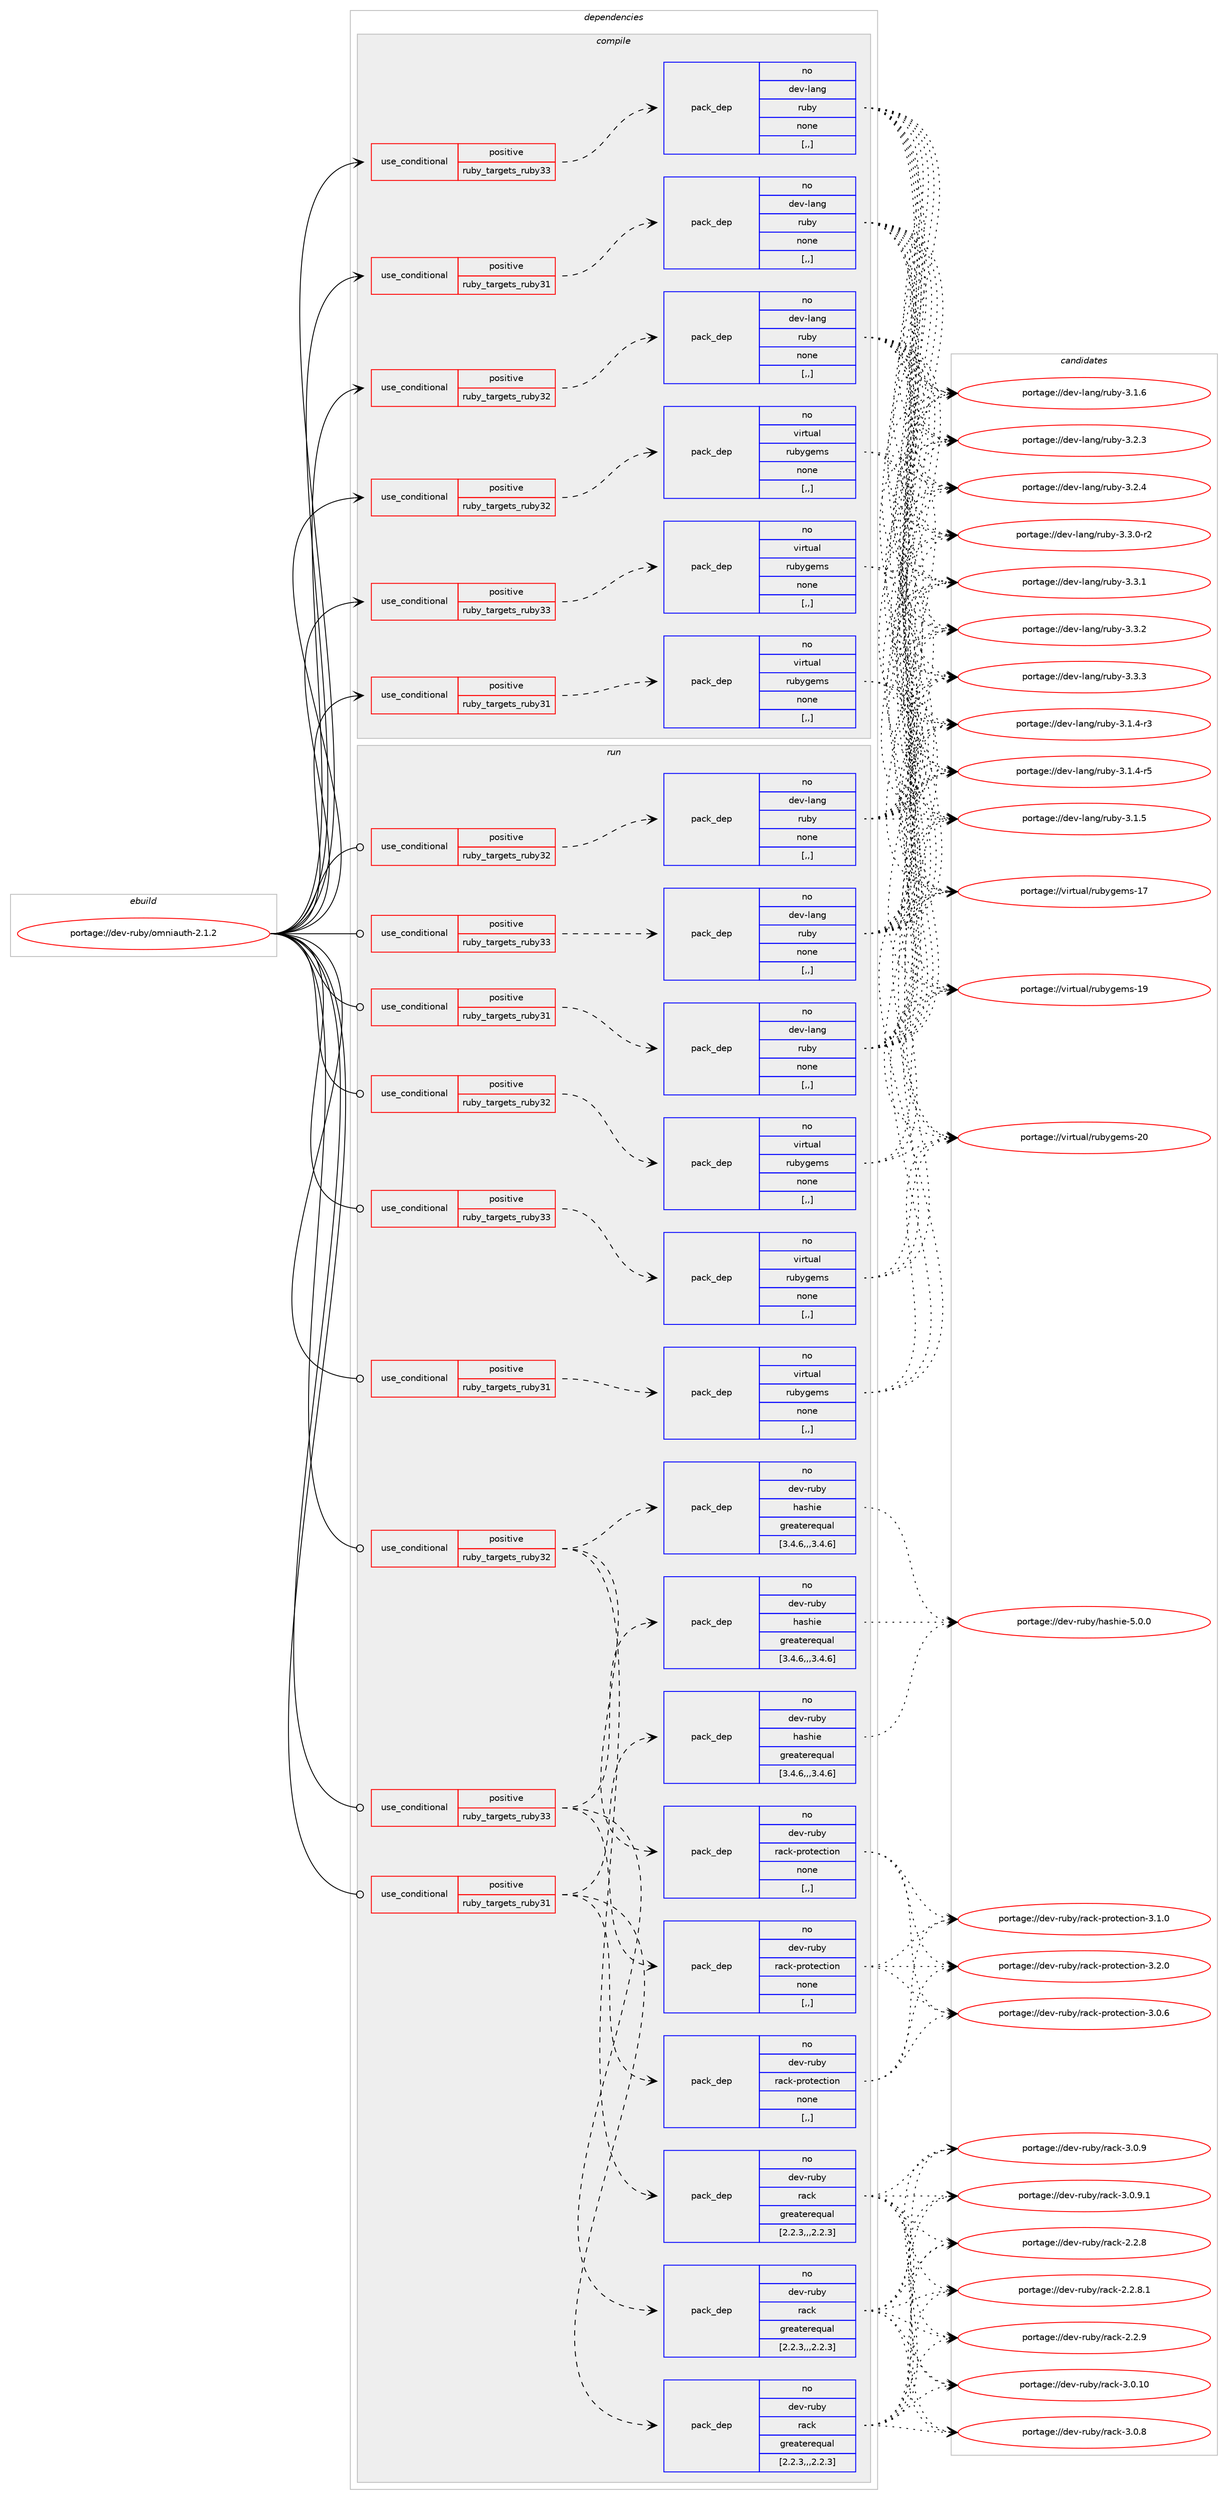 digraph prolog {

# *************
# Graph options
# *************

newrank=true;
concentrate=true;
compound=true;
graph [rankdir=LR,fontname=Helvetica,fontsize=10,ranksep=1.5];#, ranksep=2.5, nodesep=0.2];
edge  [arrowhead=vee];
node  [fontname=Helvetica,fontsize=10];

# **********
# The ebuild
# **********

subgraph cluster_leftcol {
color=gray;
rank=same;
label=<<i>ebuild</i>>;
id [label="portage://dev-ruby/omniauth-2.1.2", color=red, width=4, href="../dev-ruby/omniauth-2.1.2.svg"];
}

# ****************
# The dependencies
# ****************

subgraph cluster_midcol {
color=gray;
label=<<i>dependencies</i>>;
subgraph cluster_compile {
fillcolor="#eeeeee";
style=filled;
label=<<i>compile</i>>;
subgraph cond50680 {
dependency188908 [label=<<TABLE BORDER="0" CELLBORDER="1" CELLSPACING="0" CELLPADDING="4"><TR><TD ROWSPAN="3" CELLPADDING="10">use_conditional</TD></TR><TR><TD>positive</TD></TR><TR><TD>ruby_targets_ruby31</TD></TR></TABLE>>, shape=none, color=red];
subgraph pack136911 {
dependency188909 [label=<<TABLE BORDER="0" CELLBORDER="1" CELLSPACING="0" CELLPADDING="4" WIDTH="220"><TR><TD ROWSPAN="6" CELLPADDING="30">pack_dep</TD></TR><TR><TD WIDTH="110">no</TD></TR><TR><TD>dev-lang</TD></TR><TR><TD>ruby</TD></TR><TR><TD>none</TD></TR><TR><TD>[,,]</TD></TR></TABLE>>, shape=none, color=blue];
}
dependency188908:e -> dependency188909:w [weight=20,style="dashed",arrowhead="vee"];
}
id:e -> dependency188908:w [weight=20,style="solid",arrowhead="vee"];
subgraph cond50681 {
dependency188910 [label=<<TABLE BORDER="0" CELLBORDER="1" CELLSPACING="0" CELLPADDING="4"><TR><TD ROWSPAN="3" CELLPADDING="10">use_conditional</TD></TR><TR><TD>positive</TD></TR><TR><TD>ruby_targets_ruby31</TD></TR></TABLE>>, shape=none, color=red];
subgraph pack136912 {
dependency188911 [label=<<TABLE BORDER="0" CELLBORDER="1" CELLSPACING="0" CELLPADDING="4" WIDTH="220"><TR><TD ROWSPAN="6" CELLPADDING="30">pack_dep</TD></TR><TR><TD WIDTH="110">no</TD></TR><TR><TD>virtual</TD></TR><TR><TD>rubygems</TD></TR><TR><TD>none</TD></TR><TR><TD>[,,]</TD></TR></TABLE>>, shape=none, color=blue];
}
dependency188910:e -> dependency188911:w [weight=20,style="dashed",arrowhead="vee"];
}
id:e -> dependency188910:w [weight=20,style="solid",arrowhead="vee"];
subgraph cond50682 {
dependency188912 [label=<<TABLE BORDER="0" CELLBORDER="1" CELLSPACING="0" CELLPADDING="4"><TR><TD ROWSPAN="3" CELLPADDING="10">use_conditional</TD></TR><TR><TD>positive</TD></TR><TR><TD>ruby_targets_ruby32</TD></TR></TABLE>>, shape=none, color=red];
subgraph pack136913 {
dependency188913 [label=<<TABLE BORDER="0" CELLBORDER="1" CELLSPACING="0" CELLPADDING="4" WIDTH="220"><TR><TD ROWSPAN="6" CELLPADDING="30">pack_dep</TD></TR><TR><TD WIDTH="110">no</TD></TR><TR><TD>dev-lang</TD></TR><TR><TD>ruby</TD></TR><TR><TD>none</TD></TR><TR><TD>[,,]</TD></TR></TABLE>>, shape=none, color=blue];
}
dependency188912:e -> dependency188913:w [weight=20,style="dashed",arrowhead="vee"];
}
id:e -> dependency188912:w [weight=20,style="solid",arrowhead="vee"];
subgraph cond50683 {
dependency188914 [label=<<TABLE BORDER="0" CELLBORDER="1" CELLSPACING="0" CELLPADDING="4"><TR><TD ROWSPAN="3" CELLPADDING="10">use_conditional</TD></TR><TR><TD>positive</TD></TR><TR><TD>ruby_targets_ruby32</TD></TR></TABLE>>, shape=none, color=red];
subgraph pack136914 {
dependency188915 [label=<<TABLE BORDER="0" CELLBORDER="1" CELLSPACING="0" CELLPADDING="4" WIDTH="220"><TR><TD ROWSPAN="6" CELLPADDING="30">pack_dep</TD></TR><TR><TD WIDTH="110">no</TD></TR><TR><TD>virtual</TD></TR><TR><TD>rubygems</TD></TR><TR><TD>none</TD></TR><TR><TD>[,,]</TD></TR></TABLE>>, shape=none, color=blue];
}
dependency188914:e -> dependency188915:w [weight=20,style="dashed",arrowhead="vee"];
}
id:e -> dependency188914:w [weight=20,style="solid",arrowhead="vee"];
subgraph cond50684 {
dependency188916 [label=<<TABLE BORDER="0" CELLBORDER="1" CELLSPACING="0" CELLPADDING="4"><TR><TD ROWSPAN="3" CELLPADDING="10">use_conditional</TD></TR><TR><TD>positive</TD></TR><TR><TD>ruby_targets_ruby33</TD></TR></TABLE>>, shape=none, color=red];
subgraph pack136915 {
dependency188917 [label=<<TABLE BORDER="0" CELLBORDER="1" CELLSPACING="0" CELLPADDING="4" WIDTH="220"><TR><TD ROWSPAN="6" CELLPADDING="30">pack_dep</TD></TR><TR><TD WIDTH="110">no</TD></TR><TR><TD>dev-lang</TD></TR><TR><TD>ruby</TD></TR><TR><TD>none</TD></TR><TR><TD>[,,]</TD></TR></TABLE>>, shape=none, color=blue];
}
dependency188916:e -> dependency188917:w [weight=20,style="dashed",arrowhead="vee"];
}
id:e -> dependency188916:w [weight=20,style="solid",arrowhead="vee"];
subgraph cond50685 {
dependency188918 [label=<<TABLE BORDER="0" CELLBORDER="1" CELLSPACING="0" CELLPADDING="4"><TR><TD ROWSPAN="3" CELLPADDING="10">use_conditional</TD></TR><TR><TD>positive</TD></TR><TR><TD>ruby_targets_ruby33</TD></TR></TABLE>>, shape=none, color=red];
subgraph pack136916 {
dependency188919 [label=<<TABLE BORDER="0" CELLBORDER="1" CELLSPACING="0" CELLPADDING="4" WIDTH="220"><TR><TD ROWSPAN="6" CELLPADDING="30">pack_dep</TD></TR><TR><TD WIDTH="110">no</TD></TR><TR><TD>virtual</TD></TR><TR><TD>rubygems</TD></TR><TR><TD>none</TD></TR><TR><TD>[,,]</TD></TR></TABLE>>, shape=none, color=blue];
}
dependency188918:e -> dependency188919:w [weight=20,style="dashed",arrowhead="vee"];
}
id:e -> dependency188918:w [weight=20,style="solid",arrowhead="vee"];
}
subgraph cluster_compileandrun {
fillcolor="#eeeeee";
style=filled;
label=<<i>compile and run</i>>;
}
subgraph cluster_run {
fillcolor="#eeeeee";
style=filled;
label=<<i>run</i>>;
subgraph cond50686 {
dependency188920 [label=<<TABLE BORDER="0" CELLBORDER="1" CELLSPACING="0" CELLPADDING="4"><TR><TD ROWSPAN="3" CELLPADDING="10">use_conditional</TD></TR><TR><TD>positive</TD></TR><TR><TD>ruby_targets_ruby31</TD></TR></TABLE>>, shape=none, color=red];
subgraph pack136917 {
dependency188921 [label=<<TABLE BORDER="0" CELLBORDER="1" CELLSPACING="0" CELLPADDING="4" WIDTH="220"><TR><TD ROWSPAN="6" CELLPADDING="30">pack_dep</TD></TR><TR><TD WIDTH="110">no</TD></TR><TR><TD>dev-lang</TD></TR><TR><TD>ruby</TD></TR><TR><TD>none</TD></TR><TR><TD>[,,]</TD></TR></TABLE>>, shape=none, color=blue];
}
dependency188920:e -> dependency188921:w [weight=20,style="dashed",arrowhead="vee"];
}
id:e -> dependency188920:w [weight=20,style="solid",arrowhead="odot"];
subgraph cond50687 {
dependency188922 [label=<<TABLE BORDER="0" CELLBORDER="1" CELLSPACING="0" CELLPADDING="4"><TR><TD ROWSPAN="3" CELLPADDING="10">use_conditional</TD></TR><TR><TD>positive</TD></TR><TR><TD>ruby_targets_ruby31</TD></TR></TABLE>>, shape=none, color=red];
subgraph pack136918 {
dependency188923 [label=<<TABLE BORDER="0" CELLBORDER="1" CELLSPACING="0" CELLPADDING="4" WIDTH="220"><TR><TD ROWSPAN="6" CELLPADDING="30">pack_dep</TD></TR><TR><TD WIDTH="110">no</TD></TR><TR><TD>dev-ruby</TD></TR><TR><TD>rack</TD></TR><TR><TD>greaterequal</TD></TR><TR><TD>[2.2.3,,,2.2.3]</TD></TR></TABLE>>, shape=none, color=blue];
}
dependency188922:e -> dependency188923:w [weight=20,style="dashed",arrowhead="vee"];
subgraph pack136919 {
dependency188924 [label=<<TABLE BORDER="0" CELLBORDER="1" CELLSPACING="0" CELLPADDING="4" WIDTH="220"><TR><TD ROWSPAN="6" CELLPADDING="30">pack_dep</TD></TR><TR><TD WIDTH="110">no</TD></TR><TR><TD>dev-ruby</TD></TR><TR><TD>rack-protection</TD></TR><TR><TD>none</TD></TR><TR><TD>[,,]</TD></TR></TABLE>>, shape=none, color=blue];
}
dependency188922:e -> dependency188924:w [weight=20,style="dashed",arrowhead="vee"];
subgraph pack136920 {
dependency188925 [label=<<TABLE BORDER="0" CELLBORDER="1" CELLSPACING="0" CELLPADDING="4" WIDTH="220"><TR><TD ROWSPAN="6" CELLPADDING="30">pack_dep</TD></TR><TR><TD WIDTH="110">no</TD></TR><TR><TD>dev-ruby</TD></TR><TR><TD>hashie</TD></TR><TR><TD>greaterequal</TD></TR><TR><TD>[3.4.6,,,3.4.6]</TD></TR></TABLE>>, shape=none, color=blue];
}
dependency188922:e -> dependency188925:w [weight=20,style="dashed",arrowhead="vee"];
}
id:e -> dependency188922:w [weight=20,style="solid",arrowhead="odot"];
subgraph cond50688 {
dependency188926 [label=<<TABLE BORDER="0" CELLBORDER="1" CELLSPACING="0" CELLPADDING="4"><TR><TD ROWSPAN="3" CELLPADDING="10">use_conditional</TD></TR><TR><TD>positive</TD></TR><TR><TD>ruby_targets_ruby31</TD></TR></TABLE>>, shape=none, color=red];
subgraph pack136921 {
dependency188927 [label=<<TABLE BORDER="0" CELLBORDER="1" CELLSPACING="0" CELLPADDING="4" WIDTH="220"><TR><TD ROWSPAN="6" CELLPADDING="30">pack_dep</TD></TR><TR><TD WIDTH="110">no</TD></TR><TR><TD>virtual</TD></TR><TR><TD>rubygems</TD></TR><TR><TD>none</TD></TR><TR><TD>[,,]</TD></TR></TABLE>>, shape=none, color=blue];
}
dependency188926:e -> dependency188927:w [weight=20,style="dashed",arrowhead="vee"];
}
id:e -> dependency188926:w [weight=20,style="solid",arrowhead="odot"];
subgraph cond50689 {
dependency188928 [label=<<TABLE BORDER="0" CELLBORDER="1" CELLSPACING="0" CELLPADDING="4"><TR><TD ROWSPAN="3" CELLPADDING="10">use_conditional</TD></TR><TR><TD>positive</TD></TR><TR><TD>ruby_targets_ruby32</TD></TR></TABLE>>, shape=none, color=red];
subgraph pack136922 {
dependency188929 [label=<<TABLE BORDER="0" CELLBORDER="1" CELLSPACING="0" CELLPADDING="4" WIDTH="220"><TR><TD ROWSPAN="6" CELLPADDING="30">pack_dep</TD></TR><TR><TD WIDTH="110">no</TD></TR><TR><TD>dev-lang</TD></TR><TR><TD>ruby</TD></TR><TR><TD>none</TD></TR><TR><TD>[,,]</TD></TR></TABLE>>, shape=none, color=blue];
}
dependency188928:e -> dependency188929:w [weight=20,style="dashed",arrowhead="vee"];
}
id:e -> dependency188928:w [weight=20,style="solid",arrowhead="odot"];
subgraph cond50690 {
dependency188930 [label=<<TABLE BORDER="0" CELLBORDER="1" CELLSPACING="0" CELLPADDING="4"><TR><TD ROWSPAN="3" CELLPADDING="10">use_conditional</TD></TR><TR><TD>positive</TD></TR><TR><TD>ruby_targets_ruby32</TD></TR></TABLE>>, shape=none, color=red];
subgraph pack136923 {
dependency188931 [label=<<TABLE BORDER="0" CELLBORDER="1" CELLSPACING="0" CELLPADDING="4" WIDTH="220"><TR><TD ROWSPAN="6" CELLPADDING="30">pack_dep</TD></TR><TR><TD WIDTH="110">no</TD></TR><TR><TD>dev-ruby</TD></TR><TR><TD>rack</TD></TR><TR><TD>greaterequal</TD></TR><TR><TD>[2.2.3,,,2.2.3]</TD></TR></TABLE>>, shape=none, color=blue];
}
dependency188930:e -> dependency188931:w [weight=20,style="dashed",arrowhead="vee"];
subgraph pack136924 {
dependency188932 [label=<<TABLE BORDER="0" CELLBORDER="1" CELLSPACING="0" CELLPADDING="4" WIDTH="220"><TR><TD ROWSPAN="6" CELLPADDING="30">pack_dep</TD></TR><TR><TD WIDTH="110">no</TD></TR><TR><TD>dev-ruby</TD></TR><TR><TD>rack-protection</TD></TR><TR><TD>none</TD></TR><TR><TD>[,,]</TD></TR></TABLE>>, shape=none, color=blue];
}
dependency188930:e -> dependency188932:w [weight=20,style="dashed",arrowhead="vee"];
subgraph pack136925 {
dependency188933 [label=<<TABLE BORDER="0" CELLBORDER="1" CELLSPACING="0" CELLPADDING="4" WIDTH="220"><TR><TD ROWSPAN="6" CELLPADDING="30">pack_dep</TD></TR><TR><TD WIDTH="110">no</TD></TR><TR><TD>dev-ruby</TD></TR><TR><TD>hashie</TD></TR><TR><TD>greaterequal</TD></TR><TR><TD>[3.4.6,,,3.4.6]</TD></TR></TABLE>>, shape=none, color=blue];
}
dependency188930:e -> dependency188933:w [weight=20,style="dashed",arrowhead="vee"];
}
id:e -> dependency188930:w [weight=20,style="solid",arrowhead="odot"];
subgraph cond50691 {
dependency188934 [label=<<TABLE BORDER="0" CELLBORDER="1" CELLSPACING="0" CELLPADDING="4"><TR><TD ROWSPAN="3" CELLPADDING="10">use_conditional</TD></TR><TR><TD>positive</TD></TR><TR><TD>ruby_targets_ruby32</TD></TR></TABLE>>, shape=none, color=red];
subgraph pack136926 {
dependency188935 [label=<<TABLE BORDER="0" CELLBORDER="1" CELLSPACING="0" CELLPADDING="4" WIDTH="220"><TR><TD ROWSPAN="6" CELLPADDING="30">pack_dep</TD></TR><TR><TD WIDTH="110">no</TD></TR><TR><TD>virtual</TD></TR><TR><TD>rubygems</TD></TR><TR><TD>none</TD></TR><TR><TD>[,,]</TD></TR></TABLE>>, shape=none, color=blue];
}
dependency188934:e -> dependency188935:w [weight=20,style="dashed",arrowhead="vee"];
}
id:e -> dependency188934:w [weight=20,style="solid",arrowhead="odot"];
subgraph cond50692 {
dependency188936 [label=<<TABLE BORDER="0" CELLBORDER="1" CELLSPACING="0" CELLPADDING="4"><TR><TD ROWSPAN="3" CELLPADDING="10">use_conditional</TD></TR><TR><TD>positive</TD></TR><TR><TD>ruby_targets_ruby33</TD></TR></TABLE>>, shape=none, color=red];
subgraph pack136927 {
dependency188937 [label=<<TABLE BORDER="0" CELLBORDER="1" CELLSPACING="0" CELLPADDING="4" WIDTH="220"><TR><TD ROWSPAN="6" CELLPADDING="30">pack_dep</TD></TR><TR><TD WIDTH="110">no</TD></TR><TR><TD>dev-lang</TD></TR><TR><TD>ruby</TD></TR><TR><TD>none</TD></TR><TR><TD>[,,]</TD></TR></TABLE>>, shape=none, color=blue];
}
dependency188936:e -> dependency188937:w [weight=20,style="dashed",arrowhead="vee"];
}
id:e -> dependency188936:w [weight=20,style="solid",arrowhead="odot"];
subgraph cond50693 {
dependency188938 [label=<<TABLE BORDER="0" CELLBORDER="1" CELLSPACING="0" CELLPADDING="4"><TR><TD ROWSPAN="3" CELLPADDING="10">use_conditional</TD></TR><TR><TD>positive</TD></TR><TR><TD>ruby_targets_ruby33</TD></TR></TABLE>>, shape=none, color=red];
subgraph pack136928 {
dependency188939 [label=<<TABLE BORDER="0" CELLBORDER="1" CELLSPACING="0" CELLPADDING="4" WIDTH="220"><TR><TD ROWSPAN="6" CELLPADDING="30">pack_dep</TD></TR><TR><TD WIDTH="110">no</TD></TR><TR><TD>dev-ruby</TD></TR><TR><TD>rack</TD></TR><TR><TD>greaterequal</TD></TR><TR><TD>[2.2.3,,,2.2.3]</TD></TR></TABLE>>, shape=none, color=blue];
}
dependency188938:e -> dependency188939:w [weight=20,style="dashed",arrowhead="vee"];
subgraph pack136929 {
dependency188940 [label=<<TABLE BORDER="0" CELLBORDER="1" CELLSPACING="0" CELLPADDING="4" WIDTH="220"><TR><TD ROWSPAN="6" CELLPADDING="30">pack_dep</TD></TR><TR><TD WIDTH="110">no</TD></TR><TR><TD>dev-ruby</TD></TR><TR><TD>rack-protection</TD></TR><TR><TD>none</TD></TR><TR><TD>[,,]</TD></TR></TABLE>>, shape=none, color=blue];
}
dependency188938:e -> dependency188940:w [weight=20,style="dashed",arrowhead="vee"];
subgraph pack136930 {
dependency188941 [label=<<TABLE BORDER="0" CELLBORDER="1" CELLSPACING="0" CELLPADDING="4" WIDTH="220"><TR><TD ROWSPAN="6" CELLPADDING="30">pack_dep</TD></TR><TR><TD WIDTH="110">no</TD></TR><TR><TD>dev-ruby</TD></TR><TR><TD>hashie</TD></TR><TR><TD>greaterequal</TD></TR><TR><TD>[3.4.6,,,3.4.6]</TD></TR></TABLE>>, shape=none, color=blue];
}
dependency188938:e -> dependency188941:w [weight=20,style="dashed",arrowhead="vee"];
}
id:e -> dependency188938:w [weight=20,style="solid",arrowhead="odot"];
subgraph cond50694 {
dependency188942 [label=<<TABLE BORDER="0" CELLBORDER="1" CELLSPACING="0" CELLPADDING="4"><TR><TD ROWSPAN="3" CELLPADDING="10">use_conditional</TD></TR><TR><TD>positive</TD></TR><TR><TD>ruby_targets_ruby33</TD></TR></TABLE>>, shape=none, color=red];
subgraph pack136931 {
dependency188943 [label=<<TABLE BORDER="0" CELLBORDER="1" CELLSPACING="0" CELLPADDING="4" WIDTH="220"><TR><TD ROWSPAN="6" CELLPADDING="30">pack_dep</TD></TR><TR><TD WIDTH="110">no</TD></TR><TR><TD>virtual</TD></TR><TR><TD>rubygems</TD></TR><TR><TD>none</TD></TR><TR><TD>[,,]</TD></TR></TABLE>>, shape=none, color=blue];
}
dependency188942:e -> dependency188943:w [weight=20,style="dashed",arrowhead="vee"];
}
id:e -> dependency188942:w [weight=20,style="solid",arrowhead="odot"];
}
}

# **************
# The candidates
# **************

subgraph cluster_choices {
rank=same;
color=gray;
label=<<i>candidates</i>>;

subgraph choice136911 {
color=black;
nodesep=1;
choice100101118451089711010347114117981214551464946524511451 [label="portage://dev-lang/ruby-3.1.4-r3", color=red, width=4,href="../dev-lang/ruby-3.1.4-r3.svg"];
choice100101118451089711010347114117981214551464946524511453 [label="portage://dev-lang/ruby-3.1.4-r5", color=red, width=4,href="../dev-lang/ruby-3.1.4-r5.svg"];
choice10010111845108971101034711411798121455146494653 [label="portage://dev-lang/ruby-3.1.5", color=red, width=4,href="../dev-lang/ruby-3.1.5.svg"];
choice10010111845108971101034711411798121455146494654 [label="portage://dev-lang/ruby-3.1.6", color=red, width=4,href="../dev-lang/ruby-3.1.6.svg"];
choice10010111845108971101034711411798121455146504651 [label="portage://dev-lang/ruby-3.2.3", color=red, width=4,href="../dev-lang/ruby-3.2.3.svg"];
choice10010111845108971101034711411798121455146504652 [label="portage://dev-lang/ruby-3.2.4", color=red, width=4,href="../dev-lang/ruby-3.2.4.svg"];
choice100101118451089711010347114117981214551465146484511450 [label="portage://dev-lang/ruby-3.3.0-r2", color=red, width=4,href="../dev-lang/ruby-3.3.0-r2.svg"];
choice10010111845108971101034711411798121455146514649 [label="portage://dev-lang/ruby-3.3.1", color=red, width=4,href="../dev-lang/ruby-3.3.1.svg"];
choice10010111845108971101034711411798121455146514650 [label="portage://dev-lang/ruby-3.3.2", color=red, width=4,href="../dev-lang/ruby-3.3.2.svg"];
choice10010111845108971101034711411798121455146514651 [label="portage://dev-lang/ruby-3.3.3", color=red, width=4,href="../dev-lang/ruby-3.3.3.svg"];
dependency188909:e -> choice100101118451089711010347114117981214551464946524511451:w [style=dotted,weight="100"];
dependency188909:e -> choice100101118451089711010347114117981214551464946524511453:w [style=dotted,weight="100"];
dependency188909:e -> choice10010111845108971101034711411798121455146494653:w [style=dotted,weight="100"];
dependency188909:e -> choice10010111845108971101034711411798121455146494654:w [style=dotted,weight="100"];
dependency188909:e -> choice10010111845108971101034711411798121455146504651:w [style=dotted,weight="100"];
dependency188909:e -> choice10010111845108971101034711411798121455146504652:w [style=dotted,weight="100"];
dependency188909:e -> choice100101118451089711010347114117981214551465146484511450:w [style=dotted,weight="100"];
dependency188909:e -> choice10010111845108971101034711411798121455146514649:w [style=dotted,weight="100"];
dependency188909:e -> choice10010111845108971101034711411798121455146514650:w [style=dotted,weight="100"];
dependency188909:e -> choice10010111845108971101034711411798121455146514651:w [style=dotted,weight="100"];
}
subgraph choice136912 {
color=black;
nodesep=1;
choice118105114116117971084711411798121103101109115454955 [label="portage://virtual/rubygems-17", color=red, width=4,href="../virtual/rubygems-17.svg"];
choice118105114116117971084711411798121103101109115454957 [label="portage://virtual/rubygems-19", color=red, width=4,href="../virtual/rubygems-19.svg"];
choice118105114116117971084711411798121103101109115455048 [label="portage://virtual/rubygems-20", color=red, width=4,href="../virtual/rubygems-20.svg"];
dependency188911:e -> choice118105114116117971084711411798121103101109115454955:w [style=dotted,weight="100"];
dependency188911:e -> choice118105114116117971084711411798121103101109115454957:w [style=dotted,weight="100"];
dependency188911:e -> choice118105114116117971084711411798121103101109115455048:w [style=dotted,weight="100"];
}
subgraph choice136913 {
color=black;
nodesep=1;
choice100101118451089711010347114117981214551464946524511451 [label="portage://dev-lang/ruby-3.1.4-r3", color=red, width=4,href="../dev-lang/ruby-3.1.4-r3.svg"];
choice100101118451089711010347114117981214551464946524511453 [label="portage://dev-lang/ruby-3.1.4-r5", color=red, width=4,href="../dev-lang/ruby-3.1.4-r5.svg"];
choice10010111845108971101034711411798121455146494653 [label="portage://dev-lang/ruby-3.1.5", color=red, width=4,href="../dev-lang/ruby-3.1.5.svg"];
choice10010111845108971101034711411798121455146494654 [label="portage://dev-lang/ruby-3.1.6", color=red, width=4,href="../dev-lang/ruby-3.1.6.svg"];
choice10010111845108971101034711411798121455146504651 [label="portage://dev-lang/ruby-3.2.3", color=red, width=4,href="../dev-lang/ruby-3.2.3.svg"];
choice10010111845108971101034711411798121455146504652 [label="portage://dev-lang/ruby-3.2.4", color=red, width=4,href="../dev-lang/ruby-3.2.4.svg"];
choice100101118451089711010347114117981214551465146484511450 [label="portage://dev-lang/ruby-3.3.0-r2", color=red, width=4,href="../dev-lang/ruby-3.3.0-r2.svg"];
choice10010111845108971101034711411798121455146514649 [label="portage://dev-lang/ruby-3.3.1", color=red, width=4,href="../dev-lang/ruby-3.3.1.svg"];
choice10010111845108971101034711411798121455146514650 [label="portage://dev-lang/ruby-3.3.2", color=red, width=4,href="../dev-lang/ruby-3.3.2.svg"];
choice10010111845108971101034711411798121455146514651 [label="portage://dev-lang/ruby-3.3.3", color=red, width=4,href="../dev-lang/ruby-3.3.3.svg"];
dependency188913:e -> choice100101118451089711010347114117981214551464946524511451:w [style=dotted,weight="100"];
dependency188913:e -> choice100101118451089711010347114117981214551464946524511453:w [style=dotted,weight="100"];
dependency188913:e -> choice10010111845108971101034711411798121455146494653:w [style=dotted,weight="100"];
dependency188913:e -> choice10010111845108971101034711411798121455146494654:w [style=dotted,weight="100"];
dependency188913:e -> choice10010111845108971101034711411798121455146504651:w [style=dotted,weight="100"];
dependency188913:e -> choice10010111845108971101034711411798121455146504652:w [style=dotted,weight="100"];
dependency188913:e -> choice100101118451089711010347114117981214551465146484511450:w [style=dotted,weight="100"];
dependency188913:e -> choice10010111845108971101034711411798121455146514649:w [style=dotted,weight="100"];
dependency188913:e -> choice10010111845108971101034711411798121455146514650:w [style=dotted,weight="100"];
dependency188913:e -> choice10010111845108971101034711411798121455146514651:w [style=dotted,weight="100"];
}
subgraph choice136914 {
color=black;
nodesep=1;
choice118105114116117971084711411798121103101109115454955 [label="portage://virtual/rubygems-17", color=red, width=4,href="../virtual/rubygems-17.svg"];
choice118105114116117971084711411798121103101109115454957 [label="portage://virtual/rubygems-19", color=red, width=4,href="../virtual/rubygems-19.svg"];
choice118105114116117971084711411798121103101109115455048 [label="portage://virtual/rubygems-20", color=red, width=4,href="../virtual/rubygems-20.svg"];
dependency188915:e -> choice118105114116117971084711411798121103101109115454955:w [style=dotted,weight="100"];
dependency188915:e -> choice118105114116117971084711411798121103101109115454957:w [style=dotted,weight="100"];
dependency188915:e -> choice118105114116117971084711411798121103101109115455048:w [style=dotted,weight="100"];
}
subgraph choice136915 {
color=black;
nodesep=1;
choice100101118451089711010347114117981214551464946524511451 [label="portage://dev-lang/ruby-3.1.4-r3", color=red, width=4,href="../dev-lang/ruby-3.1.4-r3.svg"];
choice100101118451089711010347114117981214551464946524511453 [label="portage://dev-lang/ruby-3.1.4-r5", color=red, width=4,href="../dev-lang/ruby-3.1.4-r5.svg"];
choice10010111845108971101034711411798121455146494653 [label="portage://dev-lang/ruby-3.1.5", color=red, width=4,href="../dev-lang/ruby-3.1.5.svg"];
choice10010111845108971101034711411798121455146494654 [label="portage://dev-lang/ruby-3.1.6", color=red, width=4,href="../dev-lang/ruby-3.1.6.svg"];
choice10010111845108971101034711411798121455146504651 [label="portage://dev-lang/ruby-3.2.3", color=red, width=4,href="../dev-lang/ruby-3.2.3.svg"];
choice10010111845108971101034711411798121455146504652 [label="portage://dev-lang/ruby-3.2.4", color=red, width=4,href="../dev-lang/ruby-3.2.4.svg"];
choice100101118451089711010347114117981214551465146484511450 [label="portage://dev-lang/ruby-3.3.0-r2", color=red, width=4,href="../dev-lang/ruby-3.3.0-r2.svg"];
choice10010111845108971101034711411798121455146514649 [label="portage://dev-lang/ruby-3.3.1", color=red, width=4,href="../dev-lang/ruby-3.3.1.svg"];
choice10010111845108971101034711411798121455146514650 [label="portage://dev-lang/ruby-3.3.2", color=red, width=4,href="../dev-lang/ruby-3.3.2.svg"];
choice10010111845108971101034711411798121455146514651 [label="portage://dev-lang/ruby-3.3.3", color=red, width=4,href="../dev-lang/ruby-3.3.3.svg"];
dependency188917:e -> choice100101118451089711010347114117981214551464946524511451:w [style=dotted,weight="100"];
dependency188917:e -> choice100101118451089711010347114117981214551464946524511453:w [style=dotted,weight="100"];
dependency188917:e -> choice10010111845108971101034711411798121455146494653:w [style=dotted,weight="100"];
dependency188917:e -> choice10010111845108971101034711411798121455146494654:w [style=dotted,weight="100"];
dependency188917:e -> choice10010111845108971101034711411798121455146504651:w [style=dotted,weight="100"];
dependency188917:e -> choice10010111845108971101034711411798121455146504652:w [style=dotted,weight="100"];
dependency188917:e -> choice100101118451089711010347114117981214551465146484511450:w [style=dotted,weight="100"];
dependency188917:e -> choice10010111845108971101034711411798121455146514649:w [style=dotted,weight="100"];
dependency188917:e -> choice10010111845108971101034711411798121455146514650:w [style=dotted,weight="100"];
dependency188917:e -> choice10010111845108971101034711411798121455146514651:w [style=dotted,weight="100"];
}
subgraph choice136916 {
color=black;
nodesep=1;
choice118105114116117971084711411798121103101109115454955 [label="portage://virtual/rubygems-17", color=red, width=4,href="../virtual/rubygems-17.svg"];
choice118105114116117971084711411798121103101109115454957 [label="portage://virtual/rubygems-19", color=red, width=4,href="../virtual/rubygems-19.svg"];
choice118105114116117971084711411798121103101109115455048 [label="portage://virtual/rubygems-20", color=red, width=4,href="../virtual/rubygems-20.svg"];
dependency188919:e -> choice118105114116117971084711411798121103101109115454955:w [style=dotted,weight="100"];
dependency188919:e -> choice118105114116117971084711411798121103101109115454957:w [style=dotted,weight="100"];
dependency188919:e -> choice118105114116117971084711411798121103101109115455048:w [style=dotted,weight="100"];
}
subgraph choice136917 {
color=black;
nodesep=1;
choice100101118451089711010347114117981214551464946524511451 [label="portage://dev-lang/ruby-3.1.4-r3", color=red, width=4,href="../dev-lang/ruby-3.1.4-r3.svg"];
choice100101118451089711010347114117981214551464946524511453 [label="portage://dev-lang/ruby-3.1.4-r5", color=red, width=4,href="../dev-lang/ruby-3.1.4-r5.svg"];
choice10010111845108971101034711411798121455146494653 [label="portage://dev-lang/ruby-3.1.5", color=red, width=4,href="../dev-lang/ruby-3.1.5.svg"];
choice10010111845108971101034711411798121455146494654 [label="portage://dev-lang/ruby-3.1.6", color=red, width=4,href="../dev-lang/ruby-3.1.6.svg"];
choice10010111845108971101034711411798121455146504651 [label="portage://dev-lang/ruby-3.2.3", color=red, width=4,href="../dev-lang/ruby-3.2.3.svg"];
choice10010111845108971101034711411798121455146504652 [label="portage://dev-lang/ruby-3.2.4", color=red, width=4,href="../dev-lang/ruby-3.2.4.svg"];
choice100101118451089711010347114117981214551465146484511450 [label="portage://dev-lang/ruby-3.3.0-r2", color=red, width=4,href="../dev-lang/ruby-3.3.0-r2.svg"];
choice10010111845108971101034711411798121455146514649 [label="portage://dev-lang/ruby-3.3.1", color=red, width=4,href="../dev-lang/ruby-3.3.1.svg"];
choice10010111845108971101034711411798121455146514650 [label="portage://dev-lang/ruby-3.3.2", color=red, width=4,href="../dev-lang/ruby-3.3.2.svg"];
choice10010111845108971101034711411798121455146514651 [label="portage://dev-lang/ruby-3.3.3", color=red, width=4,href="../dev-lang/ruby-3.3.3.svg"];
dependency188921:e -> choice100101118451089711010347114117981214551464946524511451:w [style=dotted,weight="100"];
dependency188921:e -> choice100101118451089711010347114117981214551464946524511453:w [style=dotted,weight="100"];
dependency188921:e -> choice10010111845108971101034711411798121455146494653:w [style=dotted,weight="100"];
dependency188921:e -> choice10010111845108971101034711411798121455146494654:w [style=dotted,weight="100"];
dependency188921:e -> choice10010111845108971101034711411798121455146504651:w [style=dotted,weight="100"];
dependency188921:e -> choice10010111845108971101034711411798121455146504652:w [style=dotted,weight="100"];
dependency188921:e -> choice100101118451089711010347114117981214551465146484511450:w [style=dotted,weight="100"];
dependency188921:e -> choice10010111845108971101034711411798121455146514649:w [style=dotted,weight="100"];
dependency188921:e -> choice10010111845108971101034711411798121455146514650:w [style=dotted,weight="100"];
dependency188921:e -> choice10010111845108971101034711411798121455146514651:w [style=dotted,weight="100"];
}
subgraph choice136918 {
color=black;
nodesep=1;
choice1001011184511411798121471149799107455046504656 [label="portage://dev-ruby/rack-2.2.8", color=red, width=4,href="../dev-ruby/rack-2.2.8.svg"];
choice10010111845114117981214711497991074550465046564649 [label="portage://dev-ruby/rack-2.2.8.1", color=red, width=4,href="../dev-ruby/rack-2.2.8.1.svg"];
choice1001011184511411798121471149799107455046504657 [label="portage://dev-ruby/rack-2.2.9", color=red, width=4,href="../dev-ruby/rack-2.2.9.svg"];
choice100101118451141179812147114979910745514648464948 [label="portage://dev-ruby/rack-3.0.10", color=red, width=4,href="../dev-ruby/rack-3.0.10.svg"];
choice1001011184511411798121471149799107455146484656 [label="portage://dev-ruby/rack-3.0.8", color=red, width=4,href="../dev-ruby/rack-3.0.8.svg"];
choice1001011184511411798121471149799107455146484657 [label="portage://dev-ruby/rack-3.0.9", color=red, width=4,href="../dev-ruby/rack-3.0.9.svg"];
choice10010111845114117981214711497991074551464846574649 [label="portage://dev-ruby/rack-3.0.9.1", color=red, width=4,href="../dev-ruby/rack-3.0.9.1.svg"];
dependency188923:e -> choice1001011184511411798121471149799107455046504656:w [style=dotted,weight="100"];
dependency188923:e -> choice10010111845114117981214711497991074550465046564649:w [style=dotted,weight="100"];
dependency188923:e -> choice1001011184511411798121471149799107455046504657:w [style=dotted,weight="100"];
dependency188923:e -> choice100101118451141179812147114979910745514648464948:w [style=dotted,weight="100"];
dependency188923:e -> choice1001011184511411798121471149799107455146484656:w [style=dotted,weight="100"];
dependency188923:e -> choice1001011184511411798121471149799107455146484657:w [style=dotted,weight="100"];
dependency188923:e -> choice10010111845114117981214711497991074551464846574649:w [style=dotted,weight="100"];
}
subgraph choice136919 {
color=black;
nodesep=1;
choice10010111845114117981214711497991074511211411111610199116105111110455146484654 [label="portage://dev-ruby/rack-protection-3.0.6", color=red, width=4,href="../dev-ruby/rack-protection-3.0.6.svg"];
choice10010111845114117981214711497991074511211411111610199116105111110455146494648 [label="portage://dev-ruby/rack-protection-3.1.0", color=red, width=4,href="../dev-ruby/rack-protection-3.1.0.svg"];
choice10010111845114117981214711497991074511211411111610199116105111110455146504648 [label="portage://dev-ruby/rack-protection-3.2.0", color=red, width=4,href="../dev-ruby/rack-protection-3.2.0.svg"];
dependency188924:e -> choice10010111845114117981214711497991074511211411111610199116105111110455146484654:w [style=dotted,weight="100"];
dependency188924:e -> choice10010111845114117981214711497991074511211411111610199116105111110455146494648:w [style=dotted,weight="100"];
dependency188924:e -> choice10010111845114117981214711497991074511211411111610199116105111110455146504648:w [style=dotted,weight="100"];
}
subgraph choice136920 {
color=black;
nodesep=1;
choice10010111845114117981214710497115104105101455346484648 [label="portage://dev-ruby/hashie-5.0.0", color=red, width=4,href="../dev-ruby/hashie-5.0.0.svg"];
dependency188925:e -> choice10010111845114117981214710497115104105101455346484648:w [style=dotted,weight="100"];
}
subgraph choice136921 {
color=black;
nodesep=1;
choice118105114116117971084711411798121103101109115454955 [label="portage://virtual/rubygems-17", color=red, width=4,href="../virtual/rubygems-17.svg"];
choice118105114116117971084711411798121103101109115454957 [label="portage://virtual/rubygems-19", color=red, width=4,href="../virtual/rubygems-19.svg"];
choice118105114116117971084711411798121103101109115455048 [label="portage://virtual/rubygems-20", color=red, width=4,href="../virtual/rubygems-20.svg"];
dependency188927:e -> choice118105114116117971084711411798121103101109115454955:w [style=dotted,weight="100"];
dependency188927:e -> choice118105114116117971084711411798121103101109115454957:w [style=dotted,weight="100"];
dependency188927:e -> choice118105114116117971084711411798121103101109115455048:w [style=dotted,weight="100"];
}
subgraph choice136922 {
color=black;
nodesep=1;
choice100101118451089711010347114117981214551464946524511451 [label="portage://dev-lang/ruby-3.1.4-r3", color=red, width=4,href="../dev-lang/ruby-3.1.4-r3.svg"];
choice100101118451089711010347114117981214551464946524511453 [label="portage://dev-lang/ruby-3.1.4-r5", color=red, width=4,href="../dev-lang/ruby-3.1.4-r5.svg"];
choice10010111845108971101034711411798121455146494653 [label="portage://dev-lang/ruby-3.1.5", color=red, width=4,href="../dev-lang/ruby-3.1.5.svg"];
choice10010111845108971101034711411798121455146494654 [label="portage://dev-lang/ruby-3.1.6", color=red, width=4,href="../dev-lang/ruby-3.1.6.svg"];
choice10010111845108971101034711411798121455146504651 [label="portage://dev-lang/ruby-3.2.3", color=red, width=4,href="../dev-lang/ruby-3.2.3.svg"];
choice10010111845108971101034711411798121455146504652 [label="portage://dev-lang/ruby-3.2.4", color=red, width=4,href="../dev-lang/ruby-3.2.4.svg"];
choice100101118451089711010347114117981214551465146484511450 [label="portage://dev-lang/ruby-3.3.0-r2", color=red, width=4,href="../dev-lang/ruby-3.3.0-r2.svg"];
choice10010111845108971101034711411798121455146514649 [label="portage://dev-lang/ruby-3.3.1", color=red, width=4,href="../dev-lang/ruby-3.3.1.svg"];
choice10010111845108971101034711411798121455146514650 [label="portage://dev-lang/ruby-3.3.2", color=red, width=4,href="../dev-lang/ruby-3.3.2.svg"];
choice10010111845108971101034711411798121455146514651 [label="portage://dev-lang/ruby-3.3.3", color=red, width=4,href="../dev-lang/ruby-3.3.3.svg"];
dependency188929:e -> choice100101118451089711010347114117981214551464946524511451:w [style=dotted,weight="100"];
dependency188929:e -> choice100101118451089711010347114117981214551464946524511453:w [style=dotted,weight="100"];
dependency188929:e -> choice10010111845108971101034711411798121455146494653:w [style=dotted,weight="100"];
dependency188929:e -> choice10010111845108971101034711411798121455146494654:w [style=dotted,weight="100"];
dependency188929:e -> choice10010111845108971101034711411798121455146504651:w [style=dotted,weight="100"];
dependency188929:e -> choice10010111845108971101034711411798121455146504652:w [style=dotted,weight="100"];
dependency188929:e -> choice100101118451089711010347114117981214551465146484511450:w [style=dotted,weight="100"];
dependency188929:e -> choice10010111845108971101034711411798121455146514649:w [style=dotted,weight="100"];
dependency188929:e -> choice10010111845108971101034711411798121455146514650:w [style=dotted,weight="100"];
dependency188929:e -> choice10010111845108971101034711411798121455146514651:w [style=dotted,weight="100"];
}
subgraph choice136923 {
color=black;
nodesep=1;
choice1001011184511411798121471149799107455046504656 [label="portage://dev-ruby/rack-2.2.8", color=red, width=4,href="../dev-ruby/rack-2.2.8.svg"];
choice10010111845114117981214711497991074550465046564649 [label="portage://dev-ruby/rack-2.2.8.1", color=red, width=4,href="../dev-ruby/rack-2.2.8.1.svg"];
choice1001011184511411798121471149799107455046504657 [label="portage://dev-ruby/rack-2.2.9", color=red, width=4,href="../dev-ruby/rack-2.2.9.svg"];
choice100101118451141179812147114979910745514648464948 [label="portage://dev-ruby/rack-3.0.10", color=red, width=4,href="../dev-ruby/rack-3.0.10.svg"];
choice1001011184511411798121471149799107455146484656 [label="portage://dev-ruby/rack-3.0.8", color=red, width=4,href="../dev-ruby/rack-3.0.8.svg"];
choice1001011184511411798121471149799107455146484657 [label="portage://dev-ruby/rack-3.0.9", color=red, width=4,href="../dev-ruby/rack-3.0.9.svg"];
choice10010111845114117981214711497991074551464846574649 [label="portage://dev-ruby/rack-3.0.9.1", color=red, width=4,href="../dev-ruby/rack-3.0.9.1.svg"];
dependency188931:e -> choice1001011184511411798121471149799107455046504656:w [style=dotted,weight="100"];
dependency188931:e -> choice10010111845114117981214711497991074550465046564649:w [style=dotted,weight="100"];
dependency188931:e -> choice1001011184511411798121471149799107455046504657:w [style=dotted,weight="100"];
dependency188931:e -> choice100101118451141179812147114979910745514648464948:w [style=dotted,weight="100"];
dependency188931:e -> choice1001011184511411798121471149799107455146484656:w [style=dotted,weight="100"];
dependency188931:e -> choice1001011184511411798121471149799107455146484657:w [style=dotted,weight="100"];
dependency188931:e -> choice10010111845114117981214711497991074551464846574649:w [style=dotted,weight="100"];
}
subgraph choice136924 {
color=black;
nodesep=1;
choice10010111845114117981214711497991074511211411111610199116105111110455146484654 [label="portage://dev-ruby/rack-protection-3.0.6", color=red, width=4,href="../dev-ruby/rack-protection-3.0.6.svg"];
choice10010111845114117981214711497991074511211411111610199116105111110455146494648 [label="portage://dev-ruby/rack-protection-3.1.0", color=red, width=4,href="../dev-ruby/rack-protection-3.1.0.svg"];
choice10010111845114117981214711497991074511211411111610199116105111110455146504648 [label="portage://dev-ruby/rack-protection-3.2.0", color=red, width=4,href="../dev-ruby/rack-protection-3.2.0.svg"];
dependency188932:e -> choice10010111845114117981214711497991074511211411111610199116105111110455146484654:w [style=dotted,weight="100"];
dependency188932:e -> choice10010111845114117981214711497991074511211411111610199116105111110455146494648:w [style=dotted,weight="100"];
dependency188932:e -> choice10010111845114117981214711497991074511211411111610199116105111110455146504648:w [style=dotted,weight="100"];
}
subgraph choice136925 {
color=black;
nodesep=1;
choice10010111845114117981214710497115104105101455346484648 [label="portage://dev-ruby/hashie-5.0.0", color=red, width=4,href="../dev-ruby/hashie-5.0.0.svg"];
dependency188933:e -> choice10010111845114117981214710497115104105101455346484648:w [style=dotted,weight="100"];
}
subgraph choice136926 {
color=black;
nodesep=1;
choice118105114116117971084711411798121103101109115454955 [label="portage://virtual/rubygems-17", color=red, width=4,href="../virtual/rubygems-17.svg"];
choice118105114116117971084711411798121103101109115454957 [label="portage://virtual/rubygems-19", color=red, width=4,href="../virtual/rubygems-19.svg"];
choice118105114116117971084711411798121103101109115455048 [label="portage://virtual/rubygems-20", color=red, width=4,href="../virtual/rubygems-20.svg"];
dependency188935:e -> choice118105114116117971084711411798121103101109115454955:w [style=dotted,weight="100"];
dependency188935:e -> choice118105114116117971084711411798121103101109115454957:w [style=dotted,weight="100"];
dependency188935:e -> choice118105114116117971084711411798121103101109115455048:w [style=dotted,weight="100"];
}
subgraph choice136927 {
color=black;
nodesep=1;
choice100101118451089711010347114117981214551464946524511451 [label="portage://dev-lang/ruby-3.1.4-r3", color=red, width=4,href="../dev-lang/ruby-3.1.4-r3.svg"];
choice100101118451089711010347114117981214551464946524511453 [label="portage://dev-lang/ruby-3.1.4-r5", color=red, width=4,href="../dev-lang/ruby-3.1.4-r5.svg"];
choice10010111845108971101034711411798121455146494653 [label="portage://dev-lang/ruby-3.1.5", color=red, width=4,href="../dev-lang/ruby-3.1.5.svg"];
choice10010111845108971101034711411798121455146494654 [label="portage://dev-lang/ruby-3.1.6", color=red, width=4,href="../dev-lang/ruby-3.1.6.svg"];
choice10010111845108971101034711411798121455146504651 [label="portage://dev-lang/ruby-3.2.3", color=red, width=4,href="../dev-lang/ruby-3.2.3.svg"];
choice10010111845108971101034711411798121455146504652 [label="portage://dev-lang/ruby-3.2.4", color=red, width=4,href="../dev-lang/ruby-3.2.4.svg"];
choice100101118451089711010347114117981214551465146484511450 [label="portage://dev-lang/ruby-3.3.0-r2", color=red, width=4,href="../dev-lang/ruby-3.3.0-r2.svg"];
choice10010111845108971101034711411798121455146514649 [label="portage://dev-lang/ruby-3.3.1", color=red, width=4,href="../dev-lang/ruby-3.3.1.svg"];
choice10010111845108971101034711411798121455146514650 [label="portage://dev-lang/ruby-3.3.2", color=red, width=4,href="../dev-lang/ruby-3.3.2.svg"];
choice10010111845108971101034711411798121455146514651 [label="portage://dev-lang/ruby-3.3.3", color=red, width=4,href="../dev-lang/ruby-3.3.3.svg"];
dependency188937:e -> choice100101118451089711010347114117981214551464946524511451:w [style=dotted,weight="100"];
dependency188937:e -> choice100101118451089711010347114117981214551464946524511453:w [style=dotted,weight="100"];
dependency188937:e -> choice10010111845108971101034711411798121455146494653:w [style=dotted,weight="100"];
dependency188937:e -> choice10010111845108971101034711411798121455146494654:w [style=dotted,weight="100"];
dependency188937:e -> choice10010111845108971101034711411798121455146504651:w [style=dotted,weight="100"];
dependency188937:e -> choice10010111845108971101034711411798121455146504652:w [style=dotted,weight="100"];
dependency188937:e -> choice100101118451089711010347114117981214551465146484511450:w [style=dotted,weight="100"];
dependency188937:e -> choice10010111845108971101034711411798121455146514649:w [style=dotted,weight="100"];
dependency188937:e -> choice10010111845108971101034711411798121455146514650:w [style=dotted,weight="100"];
dependency188937:e -> choice10010111845108971101034711411798121455146514651:w [style=dotted,weight="100"];
}
subgraph choice136928 {
color=black;
nodesep=1;
choice1001011184511411798121471149799107455046504656 [label="portage://dev-ruby/rack-2.2.8", color=red, width=4,href="../dev-ruby/rack-2.2.8.svg"];
choice10010111845114117981214711497991074550465046564649 [label="portage://dev-ruby/rack-2.2.8.1", color=red, width=4,href="../dev-ruby/rack-2.2.8.1.svg"];
choice1001011184511411798121471149799107455046504657 [label="portage://dev-ruby/rack-2.2.9", color=red, width=4,href="../dev-ruby/rack-2.2.9.svg"];
choice100101118451141179812147114979910745514648464948 [label="portage://dev-ruby/rack-3.0.10", color=red, width=4,href="../dev-ruby/rack-3.0.10.svg"];
choice1001011184511411798121471149799107455146484656 [label="portage://dev-ruby/rack-3.0.8", color=red, width=4,href="../dev-ruby/rack-3.0.8.svg"];
choice1001011184511411798121471149799107455146484657 [label="portage://dev-ruby/rack-3.0.9", color=red, width=4,href="../dev-ruby/rack-3.0.9.svg"];
choice10010111845114117981214711497991074551464846574649 [label="portage://dev-ruby/rack-3.0.9.1", color=red, width=4,href="../dev-ruby/rack-3.0.9.1.svg"];
dependency188939:e -> choice1001011184511411798121471149799107455046504656:w [style=dotted,weight="100"];
dependency188939:e -> choice10010111845114117981214711497991074550465046564649:w [style=dotted,weight="100"];
dependency188939:e -> choice1001011184511411798121471149799107455046504657:w [style=dotted,weight="100"];
dependency188939:e -> choice100101118451141179812147114979910745514648464948:w [style=dotted,weight="100"];
dependency188939:e -> choice1001011184511411798121471149799107455146484656:w [style=dotted,weight="100"];
dependency188939:e -> choice1001011184511411798121471149799107455146484657:w [style=dotted,weight="100"];
dependency188939:e -> choice10010111845114117981214711497991074551464846574649:w [style=dotted,weight="100"];
}
subgraph choice136929 {
color=black;
nodesep=1;
choice10010111845114117981214711497991074511211411111610199116105111110455146484654 [label="portage://dev-ruby/rack-protection-3.0.6", color=red, width=4,href="../dev-ruby/rack-protection-3.0.6.svg"];
choice10010111845114117981214711497991074511211411111610199116105111110455146494648 [label="portage://dev-ruby/rack-protection-3.1.0", color=red, width=4,href="../dev-ruby/rack-protection-3.1.0.svg"];
choice10010111845114117981214711497991074511211411111610199116105111110455146504648 [label="portage://dev-ruby/rack-protection-3.2.0", color=red, width=4,href="../dev-ruby/rack-protection-3.2.0.svg"];
dependency188940:e -> choice10010111845114117981214711497991074511211411111610199116105111110455146484654:w [style=dotted,weight="100"];
dependency188940:e -> choice10010111845114117981214711497991074511211411111610199116105111110455146494648:w [style=dotted,weight="100"];
dependency188940:e -> choice10010111845114117981214711497991074511211411111610199116105111110455146504648:w [style=dotted,weight="100"];
}
subgraph choice136930 {
color=black;
nodesep=1;
choice10010111845114117981214710497115104105101455346484648 [label="portage://dev-ruby/hashie-5.0.0", color=red, width=4,href="../dev-ruby/hashie-5.0.0.svg"];
dependency188941:e -> choice10010111845114117981214710497115104105101455346484648:w [style=dotted,weight="100"];
}
subgraph choice136931 {
color=black;
nodesep=1;
choice118105114116117971084711411798121103101109115454955 [label="portage://virtual/rubygems-17", color=red, width=4,href="../virtual/rubygems-17.svg"];
choice118105114116117971084711411798121103101109115454957 [label="portage://virtual/rubygems-19", color=red, width=4,href="../virtual/rubygems-19.svg"];
choice118105114116117971084711411798121103101109115455048 [label="portage://virtual/rubygems-20", color=red, width=4,href="../virtual/rubygems-20.svg"];
dependency188943:e -> choice118105114116117971084711411798121103101109115454955:w [style=dotted,weight="100"];
dependency188943:e -> choice118105114116117971084711411798121103101109115454957:w [style=dotted,weight="100"];
dependency188943:e -> choice118105114116117971084711411798121103101109115455048:w [style=dotted,weight="100"];
}
}

}
